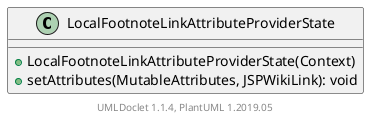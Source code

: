 @startuml

    class LocalFootnoteLinkAttributeProviderState [[LocalFootnoteLinkAttributeProviderState.html]] {
        +LocalFootnoteLinkAttributeProviderState(Context)
        +setAttributes(MutableAttributes, JSPWikiLink): void
    }


    center footer UMLDoclet 1.1.4, PlantUML 1.2019.05
@enduml
